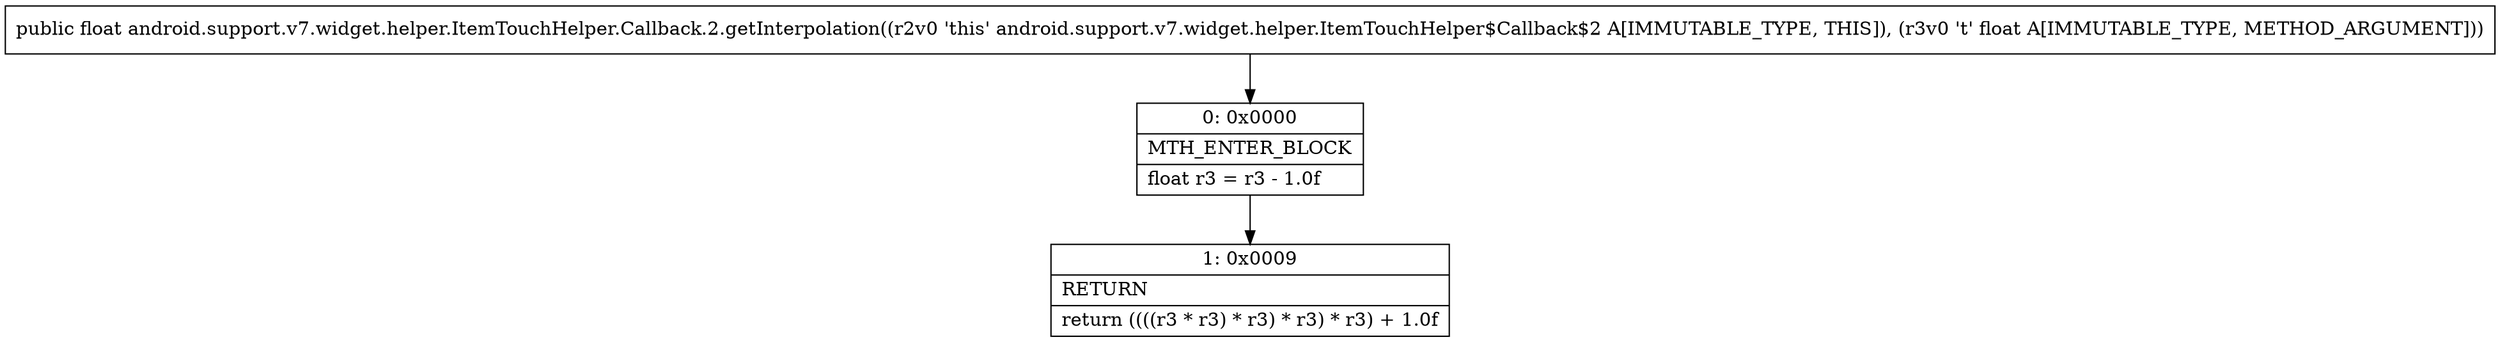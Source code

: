 digraph "CFG forandroid.support.v7.widget.helper.ItemTouchHelper.Callback.2.getInterpolation(F)F" {
Node_0 [shape=record,label="{0\:\ 0x0000|MTH_ENTER_BLOCK\l|float r3 = r3 \- 1.0f\l}"];
Node_1 [shape=record,label="{1\:\ 0x0009|RETURN\l|return ((((r3 * r3) * r3) * r3) * r3) + 1.0f\l}"];
MethodNode[shape=record,label="{public float android.support.v7.widget.helper.ItemTouchHelper.Callback.2.getInterpolation((r2v0 'this' android.support.v7.widget.helper.ItemTouchHelper$Callback$2 A[IMMUTABLE_TYPE, THIS]), (r3v0 't' float A[IMMUTABLE_TYPE, METHOD_ARGUMENT])) }"];
MethodNode -> Node_0;
Node_0 -> Node_1;
}

